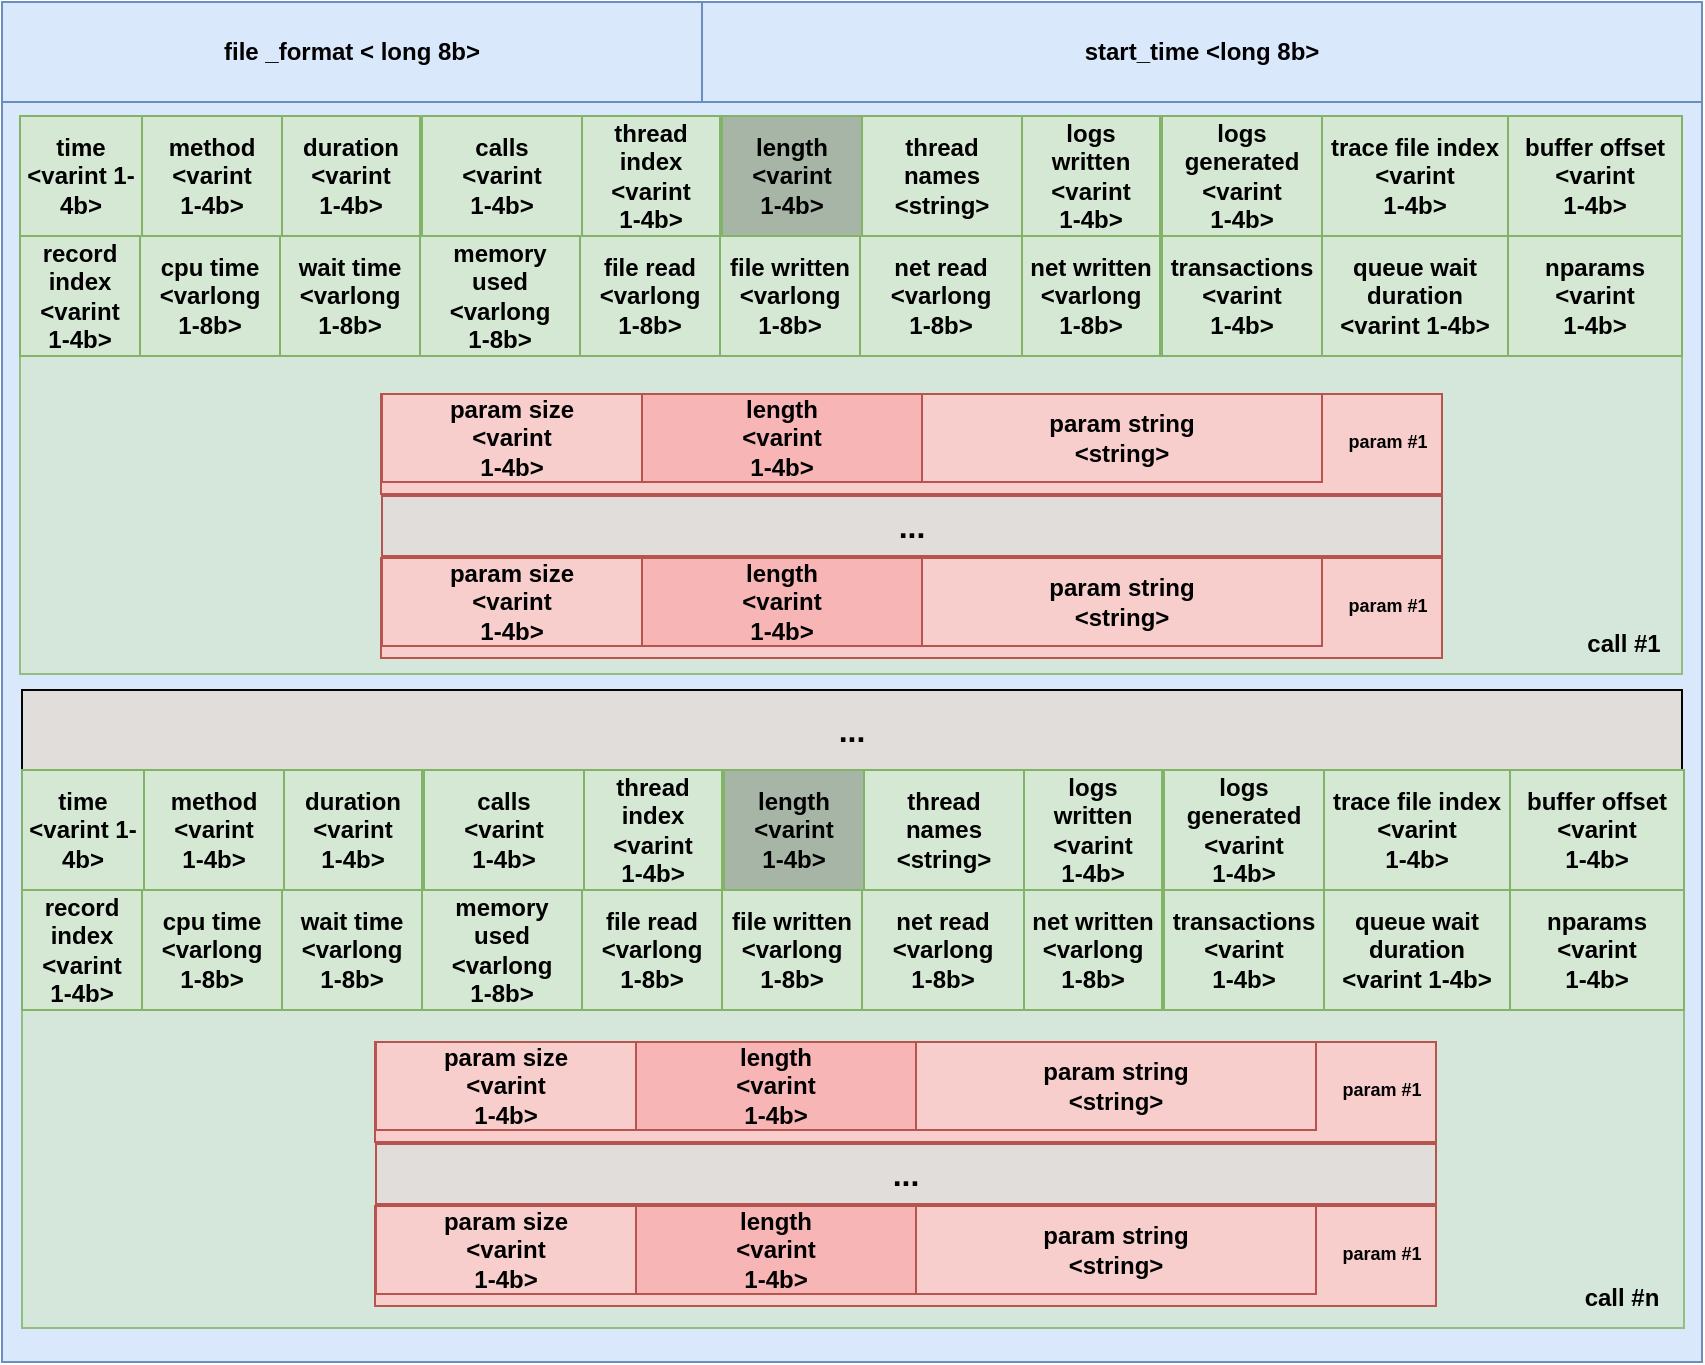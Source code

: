 <mxfile version="22.0.4" type="device">
  <diagram name="Page-1" id="hSSh6HUDLKAB-audP68a">
    <mxGraphModel dx="1221" dy="622" grid="1" gridSize="10" guides="1" tooltips="1" connect="1" arrows="1" fold="1" page="1" pageScale="1" pageWidth="827" pageHeight="1169" math="0" shadow="0">
      <root>
        <mxCell id="0" />
        <mxCell id="1" parent="0" />
        <mxCell id="DjfJ92bOLM5pjzjouh9s-1" value="" style="rounded=0;whiteSpace=wrap;html=1;fillColor=#dae8fc;strokeColor=#6c8ebf;" parent="1" vertex="1">
          <mxGeometry x="100" y="140" width="850" height="680" as="geometry" />
        </mxCell>
        <mxCell id="DjfJ92bOLM5pjzjouh9s-2" value="&lt;b&gt;file _format &amp;lt; long 8b&amp;gt;&lt;/b&gt;" style="rounded=0;whiteSpace=wrap;html=1;fillColor=#dae8fc;strokeColor=#6c8ebf;" parent="1" vertex="1">
          <mxGeometry x="100" y="140" width="350" height="50" as="geometry" />
        </mxCell>
        <mxCell id="DjfJ92bOLM5pjzjouh9s-6" value="&lt;b&gt;start_time &amp;lt;long 8b&amp;gt;&lt;/b&gt;" style="rounded=0;whiteSpace=wrap;html=1;fillColor=#dae8fc;strokeColor=#6c8ebf;" parent="1" vertex="1">
          <mxGeometry x="450" y="140" width="500" height="50" as="geometry" />
        </mxCell>
        <mxCell id="DjfJ92bOLM5pjzjouh9s-20" value="&lt;b&gt;&lt;font style=&quot;font-size: 16px;&quot;&gt;...&lt;/font&gt;&lt;/b&gt;" style="rounded=0;whiteSpace=wrap;html=1;fillColor=#E1DDDA;strokeColor=#050505;" parent="1" vertex="1">
          <mxGeometry x="110" y="484" width="830" height="40" as="geometry" />
        </mxCell>
        <mxCell id="opuUx4HTGW1XHOAFsOIf-40" value="" style="rounded=0;whiteSpace=wrap;html=1;fillColor=#d5e8d4;strokeColor=#82b366;opacity=80;" parent="1" vertex="1">
          <mxGeometry x="109" y="197" width="831" height="279" as="geometry" />
        </mxCell>
        <mxCell id="opuUx4HTGW1XHOAFsOIf-41" value="&lt;b&gt;time &amp;lt;varint 1-4b&amp;gt;&lt;/b&gt;" style="rounded=0;whiteSpace=wrap;html=1;fillColor=#d5e8d4;strokeColor=#82b366;" parent="1" vertex="1">
          <mxGeometry x="109" y="197" width="61" height="60" as="geometry" />
        </mxCell>
        <mxCell id="opuUx4HTGW1XHOAFsOIf-42" value="&lt;b&gt;method &amp;lt;varint &lt;br&gt;1-4b&amp;gt;&lt;/b&gt;" style="rounded=0;whiteSpace=wrap;html=1;fillColor=#d5e8d4;strokeColor=#82b366;" parent="1" vertex="1">
          <mxGeometry x="170" y="197" width="70" height="60" as="geometry" />
        </mxCell>
        <mxCell id="opuUx4HTGW1XHOAFsOIf-43" value="&lt;b&gt;duration &amp;lt;&lt;/b&gt;&lt;b style=&quot;border-color: var(--border-color);&quot;&gt;varint &lt;br&gt;1-&lt;/b&gt;&lt;b&gt;4b&amp;gt;&lt;/b&gt;" style="rounded=0;whiteSpace=wrap;html=1;fillColor=#d5e8d4;strokeColor=#82b366;" parent="1" vertex="1">
          <mxGeometry x="240" y="197" width="69" height="60" as="geometry" />
        </mxCell>
        <mxCell id="opuUx4HTGW1XHOAFsOIf-44" value="&lt;b&gt;calls&lt;br&gt;&amp;lt;&lt;/b&gt;&lt;b style=&quot;border-color: var(--border-color);&quot;&gt;varint &lt;br&gt;1-&lt;/b&gt;&lt;b&gt;4b&amp;gt;&lt;/b&gt;" style="rounded=0;whiteSpace=wrap;html=1;fillColor=#d5e8d4;strokeColor=#82b366;" parent="1" vertex="1">
          <mxGeometry x="310" y="197" width="80" height="60" as="geometry" />
        </mxCell>
        <mxCell id="opuUx4HTGW1XHOAFsOIf-45" value="&lt;b&gt;thread index&lt;br&gt;&amp;lt;&lt;/b&gt;&lt;b style=&quot;border-color: var(--border-color);&quot;&gt;varint &lt;br&gt;1-&lt;/b&gt;&lt;b&gt;4b&amp;gt;&lt;/b&gt;" style="rounded=0;whiteSpace=wrap;html=1;fillColor=#d5e8d4;strokeColor=#82b366;" parent="1" vertex="1">
          <mxGeometry x="390" y="197" width="69" height="60" as="geometry" />
        </mxCell>
        <mxCell id="opuUx4HTGW1XHOAFsOIf-46" value="&lt;b&gt;length &amp;lt;&lt;/b&gt;&lt;b style=&quot;border-color: var(--border-color);&quot;&gt;varint &lt;br&gt;1-&lt;/b&gt;&lt;b&gt;4b&amp;gt;&lt;/b&gt;" style="rounded=0;whiteSpace=wrap;html=1;fillColor=#A6B5A5;strokeColor=#82b366;fillStyle=auto;" parent="1" vertex="1">
          <mxGeometry x="460" y="197" width="70" height="60" as="geometry" />
        </mxCell>
        <mxCell id="opuUx4HTGW1XHOAFsOIf-47" value="&lt;b&gt;thread&lt;br&gt;names&lt;br&gt;&amp;lt;string&amp;gt;&lt;br&gt;&lt;/b&gt;" style="rounded=0;whiteSpace=wrap;html=1;fillColor=#d5e8d4;strokeColor=#82b366;" parent="1" vertex="1">
          <mxGeometry x="530" y="197" width="80" height="60" as="geometry" />
        </mxCell>
        <mxCell id="opuUx4HTGW1XHOAFsOIf-48" value="&lt;b&gt;logs written &amp;lt;&lt;/b&gt;&lt;b style=&quot;border-color: var(--border-color);&quot;&gt;varint &lt;br&gt;1-&lt;/b&gt;&lt;b&gt;4b&amp;gt;&lt;/b&gt;" style="rounded=0;whiteSpace=wrap;html=1;fillColor=#d5e8d4;strokeColor=#82b366;" parent="1" vertex="1">
          <mxGeometry x="610" y="197" width="69" height="60" as="geometry" />
        </mxCell>
        <mxCell id="opuUx4HTGW1XHOAFsOIf-49" value="&lt;b&gt;logs generated&lt;br&gt;&amp;lt;&lt;/b&gt;&lt;b style=&quot;border-color: var(--border-color);&quot;&gt;varint&lt;br&gt;1-&lt;/b&gt;&lt;b&gt;4b&amp;gt;&lt;/b&gt;" style="rounded=0;whiteSpace=wrap;html=1;fillColor=#d5e8d4;strokeColor=#82b366;" parent="1" vertex="1">
          <mxGeometry x="680" y="197" width="80" height="60" as="geometry" />
        </mxCell>
        <mxCell id="opuUx4HTGW1XHOAFsOIf-50" value="&lt;b&gt;trace file index &lt;br&gt;&amp;lt;&lt;/b&gt;&lt;b style=&quot;border-color: var(--border-color);&quot;&gt;varint &lt;br&gt;1-&lt;/b&gt;&lt;b&gt;4b&amp;gt;&lt;/b&gt;" style="rounded=0;whiteSpace=wrap;html=1;fillColor=#d5e8d4;strokeColor=#82b366;" parent="1" vertex="1">
          <mxGeometry x="760" y="197" width="93" height="60" as="geometry" />
        </mxCell>
        <mxCell id="opuUx4HTGW1XHOAFsOIf-51" value="&lt;b&gt;buffer offset&lt;br&gt;&amp;lt;&lt;/b&gt;&lt;b style=&quot;border-color: var(--border-color);&quot;&gt;varint&lt;br&gt;1-&lt;/b&gt;&lt;b&gt;4b&amp;gt;&lt;/b&gt;" style="rounded=0;whiteSpace=wrap;html=1;fillColor=#d5e8d4;strokeColor=#82b366;" parent="1" vertex="1">
          <mxGeometry x="853" y="197" width="87" height="60" as="geometry" />
        </mxCell>
        <mxCell id="opuUx4HTGW1XHOAFsOIf-52" value="&lt;b&gt;record index&lt;br&gt;&amp;lt;&lt;/b&gt;&lt;b style=&quot;border-color: var(--border-color);&quot;&gt;varint&lt;br&gt;1-&lt;/b&gt;&lt;b&gt;4b&amp;gt;&lt;/b&gt;" style="rounded=0;whiteSpace=wrap;html=1;fillColor=#d5e8d4;strokeColor=#82b366;" parent="1" vertex="1">
          <mxGeometry x="109" y="257" width="60" height="60" as="geometry" />
        </mxCell>
        <mxCell id="opuUx4HTGW1XHOAFsOIf-53" value="&lt;b&gt;cpu time&lt;br&gt;&amp;lt;&lt;/b&gt;&lt;b style=&quot;border-color: var(--border-color);&quot;&gt;varlong&lt;br&gt;1-&lt;/b&gt;&lt;b&gt;8b&amp;gt;&lt;/b&gt;" style="rounded=0;whiteSpace=wrap;html=1;fillColor=#d5e8d4;strokeColor=#82b366;" parent="1" vertex="1">
          <mxGeometry x="169" y="257" width="70" height="60" as="geometry" />
        </mxCell>
        <mxCell id="opuUx4HTGW1XHOAFsOIf-54" value="&lt;b&gt;wait time&lt;br&gt;&amp;lt;&lt;/b&gt;&lt;b style=&quot;border-color: var(--border-color);&quot;&gt;varlong&lt;br&gt;1-&lt;/b&gt;&lt;b&gt;8b&amp;gt;&lt;/b&gt;" style="rounded=0;whiteSpace=wrap;html=1;fillColor=#d5e8d4;strokeColor=#82b366;" parent="1" vertex="1">
          <mxGeometry x="239" y="257" width="70" height="60" as="geometry" />
        </mxCell>
        <mxCell id="opuUx4HTGW1XHOAFsOIf-55" value="&lt;b&gt;memory used&lt;br&gt;&amp;lt;&lt;/b&gt;&lt;b style=&quot;border-color: var(--border-color);&quot;&gt;varlong&lt;br&gt;1-&lt;/b&gt;&lt;b&gt;8b&amp;gt;&lt;/b&gt;" style="rounded=0;whiteSpace=wrap;html=1;fillColor=#d5e8d4;strokeColor=#82b366;" parent="1" vertex="1">
          <mxGeometry x="309" y="257" width="80" height="60" as="geometry" />
        </mxCell>
        <mxCell id="opuUx4HTGW1XHOAFsOIf-56" value="&lt;b&gt;file read&lt;br&gt;&amp;lt;&lt;/b&gt;&lt;b style=&quot;border-color: var(--border-color);&quot;&gt;varlong&lt;br&gt;1-&lt;/b&gt;&lt;b&gt;8b&amp;gt;&lt;/b&gt;" style="rounded=0;whiteSpace=wrap;html=1;fillColor=#d5e8d4;strokeColor=#82b366;" parent="1" vertex="1">
          <mxGeometry x="389" y="257" width="70" height="60" as="geometry" />
        </mxCell>
        <mxCell id="opuUx4HTGW1XHOAFsOIf-57" value="&lt;b&gt;file written&lt;br&gt;&amp;lt;&lt;/b&gt;&lt;b style=&quot;border-color: var(--border-color);&quot;&gt;varlong &lt;br&gt;1-&lt;/b&gt;&lt;b&gt;8b&amp;gt;&lt;/b&gt;" style="rounded=0;whiteSpace=wrap;html=1;fillColor=#d5e8d4;strokeColor=#82b366;" parent="1" vertex="1">
          <mxGeometry x="459" y="257" width="70" height="60" as="geometry" />
        </mxCell>
        <mxCell id="opuUx4HTGW1XHOAFsOIf-58" value="&lt;b&gt;net written&lt;br&gt;&amp;lt;&lt;/b&gt;&lt;b style=&quot;border-color: var(--border-color);&quot;&gt;varlong&lt;br&gt;1-&lt;/b&gt;&lt;b&gt;8b&amp;gt;&lt;/b&gt;" style="rounded=0;whiteSpace=wrap;html=1;fillColor=#d5e8d4;strokeColor=#82b366;" parent="1" vertex="1">
          <mxGeometry x="610" y="257" width="69" height="60" as="geometry" />
        </mxCell>
        <mxCell id="opuUx4HTGW1XHOAFsOIf-59" value="&lt;b&gt;net read&lt;br&gt;&amp;lt;&lt;/b&gt;&lt;b style=&quot;border-color: var(--border-color);&quot;&gt;varlong&lt;br&gt;1-&lt;/b&gt;&lt;b&gt;8b&amp;gt;&lt;/b&gt;" style="rounded=0;whiteSpace=wrap;html=1;fillColor=#d5e8d4;strokeColor=#82b366;" parent="1" vertex="1">
          <mxGeometry x="529" y="257" width="81" height="60" as="geometry" />
        </mxCell>
        <mxCell id="opuUx4HTGW1XHOAFsOIf-60" value="&lt;b&gt;transactions&lt;br&gt;&amp;lt;&lt;/b&gt;&lt;b style=&quot;border-color: var(--border-color);&quot;&gt;varint &lt;br&gt;1-&lt;/b&gt;&lt;b&gt;4b&amp;gt;&lt;/b&gt;" style="rounded=0;whiteSpace=wrap;html=1;fillColor=#d5e8d4;strokeColor=#82b366;" parent="1" vertex="1">
          <mxGeometry x="680" y="257" width="80" height="60" as="geometry" />
        </mxCell>
        <mxCell id="opuUx4HTGW1XHOAFsOIf-61" value="&lt;b&gt;queue wait duration&lt;br&gt;&amp;lt;&lt;/b&gt;&lt;b style=&quot;border-color: var(--border-color);&quot;&gt;varint 1-&lt;/b&gt;&lt;b&gt;4b&amp;gt;&lt;/b&gt;" style="rounded=0;whiteSpace=wrap;html=1;fillColor=#d5e8d4;strokeColor=#82b366;" parent="1" vertex="1">
          <mxGeometry x="760" y="257" width="93" height="60" as="geometry" />
        </mxCell>
        <mxCell id="opuUx4HTGW1XHOAFsOIf-62" value="&lt;b&gt;nparams&lt;br&gt;&amp;lt;&lt;/b&gt;&lt;b style=&quot;border-color: var(--border-color);&quot;&gt;varint&lt;br&gt;1-&lt;/b&gt;&lt;b&gt;4b&amp;gt;&lt;/b&gt;" style="rounded=0;whiteSpace=wrap;html=1;fillColor=#d5e8d4;strokeColor=#82b366;" parent="1" vertex="1">
          <mxGeometry x="853" y="257" width="87" height="60" as="geometry" />
        </mxCell>
        <mxCell id="opuUx4HTGW1XHOAFsOIf-65" value="&lt;b&gt;&lt;font style=&quot;font-size: 16px;&quot;&gt;...&lt;/font&gt;&lt;/b&gt;" style="rounded=0;whiteSpace=wrap;html=1;fillColor=#E1DDDA;strokeColor=#b85450;" parent="1" vertex="1">
          <mxGeometry x="290" y="387" width="530" height="30" as="geometry" />
        </mxCell>
        <mxCell id="opuUx4HTGW1XHOAFsOIf-101" value="" style="rounded=0;whiteSpace=wrap;html=1;fillColor=#d5e8d4;strokeColor=#82b366;opacity=80;" parent="1" vertex="1">
          <mxGeometry x="110" y="524" width="831" height="279" as="geometry" />
        </mxCell>
        <mxCell id="opuUx4HTGW1XHOAFsOIf-102" value="&lt;b&gt;time &amp;lt;varint 1-4b&amp;gt;&lt;/b&gt;" style="rounded=0;whiteSpace=wrap;html=1;fillColor=#d5e8d4;strokeColor=#82b366;" parent="1" vertex="1">
          <mxGeometry x="110" y="524" width="61" height="60" as="geometry" />
        </mxCell>
        <mxCell id="opuUx4HTGW1XHOAFsOIf-103" value="&lt;b&gt;method &amp;lt;varint &lt;br&gt;1-4b&amp;gt;&lt;/b&gt;" style="rounded=0;whiteSpace=wrap;html=1;fillColor=#d5e8d4;strokeColor=#82b366;" parent="1" vertex="1">
          <mxGeometry x="171" y="524" width="70" height="60" as="geometry" />
        </mxCell>
        <mxCell id="opuUx4HTGW1XHOAFsOIf-104" value="&lt;b&gt;duration &amp;lt;&lt;/b&gt;&lt;b style=&quot;border-color: var(--border-color);&quot;&gt;varint &lt;br&gt;1-&lt;/b&gt;&lt;b&gt;4b&amp;gt;&lt;/b&gt;" style="rounded=0;whiteSpace=wrap;html=1;fillColor=#d5e8d4;strokeColor=#82b366;" parent="1" vertex="1">
          <mxGeometry x="241" y="524" width="69" height="60" as="geometry" />
        </mxCell>
        <mxCell id="opuUx4HTGW1XHOAFsOIf-105" value="&lt;b&gt;calls&lt;br&gt;&amp;lt;&lt;/b&gt;&lt;b style=&quot;border-color: var(--border-color);&quot;&gt;varint &lt;br&gt;1-&lt;/b&gt;&lt;b&gt;4b&amp;gt;&lt;/b&gt;" style="rounded=0;whiteSpace=wrap;html=1;fillColor=#d5e8d4;strokeColor=#82b366;" parent="1" vertex="1">
          <mxGeometry x="311" y="524" width="80" height="60" as="geometry" />
        </mxCell>
        <mxCell id="opuUx4HTGW1XHOAFsOIf-106" value="&lt;b&gt;thread index&lt;br&gt;&amp;lt;&lt;/b&gt;&lt;b style=&quot;border-color: var(--border-color);&quot;&gt;varint &lt;br&gt;1-&lt;/b&gt;&lt;b&gt;4b&amp;gt;&lt;/b&gt;" style="rounded=0;whiteSpace=wrap;html=1;fillColor=#d5e8d4;strokeColor=#82b366;" parent="1" vertex="1">
          <mxGeometry x="391" y="524" width="69" height="60" as="geometry" />
        </mxCell>
        <mxCell id="opuUx4HTGW1XHOAFsOIf-107" value="&lt;b&gt;length &amp;lt;&lt;/b&gt;&lt;b style=&quot;border-color: var(--border-color);&quot;&gt;varint &lt;br&gt;1-&lt;/b&gt;&lt;b&gt;4b&amp;gt;&lt;/b&gt;" style="rounded=0;whiteSpace=wrap;html=1;fillColor=#A6B5A5;strokeColor=#82b366;fillStyle=auto;" parent="1" vertex="1">
          <mxGeometry x="461" y="524" width="70" height="60" as="geometry" />
        </mxCell>
        <mxCell id="opuUx4HTGW1XHOAFsOIf-108" value="&lt;b&gt;thread&lt;br&gt;names&lt;br&gt;&amp;lt;string&amp;gt;&lt;br&gt;&lt;/b&gt;" style="rounded=0;whiteSpace=wrap;html=1;fillColor=#d5e8d4;strokeColor=#82b366;" parent="1" vertex="1">
          <mxGeometry x="531" y="524" width="80" height="60" as="geometry" />
        </mxCell>
        <mxCell id="opuUx4HTGW1XHOAFsOIf-109" value="&lt;b&gt;logs written &amp;lt;&lt;/b&gt;&lt;b style=&quot;border-color: var(--border-color);&quot;&gt;varint &lt;br&gt;1-&lt;/b&gt;&lt;b&gt;4b&amp;gt;&lt;/b&gt;" style="rounded=0;whiteSpace=wrap;html=1;fillColor=#d5e8d4;strokeColor=#82b366;" parent="1" vertex="1">
          <mxGeometry x="611" y="524" width="69" height="60" as="geometry" />
        </mxCell>
        <mxCell id="opuUx4HTGW1XHOAFsOIf-110" value="&lt;b&gt;logs generated&lt;br&gt;&amp;lt;&lt;/b&gt;&lt;b style=&quot;border-color: var(--border-color);&quot;&gt;varint&lt;br&gt;1-&lt;/b&gt;&lt;b&gt;4b&amp;gt;&lt;/b&gt;" style="rounded=0;whiteSpace=wrap;html=1;fillColor=#d5e8d4;strokeColor=#82b366;" parent="1" vertex="1">
          <mxGeometry x="681" y="524" width="80" height="60" as="geometry" />
        </mxCell>
        <mxCell id="opuUx4HTGW1XHOAFsOIf-111" value="&lt;b&gt;trace file index &lt;br&gt;&amp;lt;&lt;/b&gt;&lt;b style=&quot;border-color: var(--border-color);&quot;&gt;varint &lt;br&gt;1-&lt;/b&gt;&lt;b&gt;4b&amp;gt;&lt;/b&gt;" style="rounded=0;whiteSpace=wrap;html=1;fillColor=#d5e8d4;strokeColor=#82b366;" parent="1" vertex="1">
          <mxGeometry x="761" y="524" width="93" height="60" as="geometry" />
        </mxCell>
        <mxCell id="opuUx4HTGW1XHOAFsOIf-112" value="&lt;b&gt;buffer offset&lt;br&gt;&amp;lt;&lt;/b&gt;&lt;b style=&quot;border-color: var(--border-color);&quot;&gt;varint&lt;br&gt;1-&lt;/b&gt;&lt;b&gt;4b&amp;gt;&lt;/b&gt;" style="rounded=0;whiteSpace=wrap;html=1;fillColor=#d5e8d4;strokeColor=#82b366;" parent="1" vertex="1">
          <mxGeometry x="854" y="524" width="87" height="60" as="geometry" />
        </mxCell>
        <mxCell id="opuUx4HTGW1XHOAFsOIf-113" value="&lt;b&gt;record index&lt;br&gt;&amp;lt;&lt;/b&gt;&lt;b style=&quot;border-color: var(--border-color);&quot;&gt;varint&lt;br&gt;1-&lt;/b&gt;&lt;b&gt;4b&amp;gt;&lt;/b&gt;" style="rounded=0;whiteSpace=wrap;html=1;fillColor=#d5e8d4;strokeColor=#82b366;" parent="1" vertex="1">
          <mxGeometry x="110" y="584" width="60" height="60" as="geometry" />
        </mxCell>
        <mxCell id="opuUx4HTGW1XHOAFsOIf-114" value="&lt;b&gt;cpu time&lt;br&gt;&amp;lt;&lt;/b&gt;&lt;b style=&quot;border-color: var(--border-color);&quot;&gt;varlong&lt;br&gt;1-&lt;/b&gt;&lt;b&gt;8b&amp;gt;&lt;/b&gt;" style="rounded=0;whiteSpace=wrap;html=1;fillColor=#d5e8d4;strokeColor=#82b366;" parent="1" vertex="1">
          <mxGeometry x="170" y="584" width="70" height="60" as="geometry" />
        </mxCell>
        <mxCell id="opuUx4HTGW1XHOAFsOIf-115" value="&lt;b&gt;wait time&lt;br&gt;&amp;lt;&lt;/b&gt;&lt;b style=&quot;border-color: var(--border-color);&quot;&gt;varlong&lt;br&gt;1-&lt;/b&gt;&lt;b&gt;8b&amp;gt;&lt;/b&gt;" style="rounded=0;whiteSpace=wrap;html=1;fillColor=#d5e8d4;strokeColor=#82b366;" parent="1" vertex="1">
          <mxGeometry x="240" y="584" width="70" height="60" as="geometry" />
        </mxCell>
        <mxCell id="opuUx4HTGW1XHOAFsOIf-116" value="&lt;b&gt;memory used&lt;br&gt;&amp;lt;&lt;/b&gt;&lt;b style=&quot;border-color: var(--border-color);&quot;&gt;varlong&lt;br&gt;1-&lt;/b&gt;&lt;b&gt;8b&amp;gt;&lt;/b&gt;" style="rounded=0;whiteSpace=wrap;html=1;fillColor=#d5e8d4;strokeColor=#82b366;" parent="1" vertex="1">
          <mxGeometry x="310" y="584" width="80" height="60" as="geometry" />
        </mxCell>
        <mxCell id="opuUx4HTGW1XHOAFsOIf-117" value="&lt;b&gt;file read&lt;br&gt;&amp;lt;&lt;/b&gt;&lt;b style=&quot;border-color: var(--border-color);&quot;&gt;varlong&lt;br&gt;1-&lt;/b&gt;&lt;b&gt;8b&amp;gt;&lt;/b&gt;" style="rounded=0;whiteSpace=wrap;html=1;fillColor=#d5e8d4;strokeColor=#82b366;" parent="1" vertex="1">
          <mxGeometry x="390" y="584" width="70" height="60" as="geometry" />
        </mxCell>
        <mxCell id="opuUx4HTGW1XHOAFsOIf-118" value="&lt;b&gt;file written&lt;br&gt;&amp;lt;&lt;/b&gt;&lt;b style=&quot;border-color: var(--border-color);&quot;&gt;varlong &lt;br&gt;1-&lt;/b&gt;&lt;b&gt;8b&amp;gt;&lt;/b&gt;" style="rounded=0;whiteSpace=wrap;html=1;fillColor=#d5e8d4;strokeColor=#82b366;" parent="1" vertex="1">
          <mxGeometry x="460" y="584" width="70" height="60" as="geometry" />
        </mxCell>
        <mxCell id="opuUx4HTGW1XHOAFsOIf-119" value="&lt;b&gt;net written&lt;br&gt;&amp;lt;&lt;/b&gt;&lt;b style=&quot;border-color: var(--border-color);&quot;&gt;varlong&lt;br&gt;1-&lt;/b&gt;&lt;b&gt;8b&amp;gt;&lt;/b&gt;" style="rounded=0;whiteSpace=wrap;html=1;fillColor=#d5e8d4;strokeColor=#82b366;" parent="1" vertex="1">
          <mxGeometry x="611" y="584" width="69" height="60" as="geometry" />
        </mxCell>
        <mxCell id="opuUx4HTGW1XHOAFsOIf-120" value="&lt;b&gt;net read&lt;br&gt;&amp;lt;&lt;/b&gt;&lt;b style=&quot;border-color: var(--border-color);&quot;&gt;varlong&lt;br&gt;1-&lt;/b&gt;&lt;b&gt;8b&amp;gt;&lt;/b&gt;" style="rounded=0;whiteSpace=wrap;html=1;fillColor=#d5e8d4;strokeColor=#82b366;" parent="1" vertex="1">
          <mxGeometry x="530" y="584" width="81" height="60" as="geometry" />
        </mxCell>
        <mxCell id="opuUx4HTGW1XHOAFsOIf-121" value="&lt;b&gt;transactions&lt;br&gt;&amp;lt;&lt;/b&gt;&lt;b style=&quot;border-color: var(--border-color);&quot;&gt;varint &lt;br&gt;1-&lt;/b&gt;&lt;b&gt;4b&amp;gt;&lt;/b&gt;" style="rounded=0;whiteSpace=wrap;html=1;fillColor=#d5e8d4;strokeColor=#82b366;" parent="1" vertex="1">
          <mxGeometry x="681" y="584" width="80" height="60" as="geometry" />
        </mxCell>
        <mxCell id="opuUx4HTGW1XHOAFsOIf-122" value="&lt;b&gt;queue wait duration&lt;br&gt;&amp;lt;&lt;/b&gt;&lt;b style=&quot;border-color: var(--border-color);&quot;&gt;varint 1-&lt;/b&gt;&lt;b&gt;4b&amp;gt;&lt;/b&gt;" style="rounded=0;whiteSpace=wrap;html=1;fillColor=#d5e8d4;strokeColor=#82b366;" parent="1" vertex="1">
          <mxGeometry x="761" y="584" width="93" height="60" as="geometry" />
        </mxCell>
        <mxCell id="opuUx4HTGW1XHOAFsOIf-123" value="&lt;b&gt;nparams&lt;br&gt;&amp;lt;&lt;/b&gt;&lt;b style=&quot;border-color: var(--border-color);&quot;&gt;varint&lt;br&gt;1-&lt;/b&gt;&lt;b&gt;4b&amp;gt;&lt;/b&gt;" style="rounded=0;whiteSpace=wrap;html=1;fillColor=#d5e8d4;strokeColor=#82b366;" parent="1" vertex="1">
          <mxGeometry x="854" y="584" width="87" height="60" as="geometry" />
        </mxCell>
        <mxCell id="rSH3QUQZg27DagNOebdl-1" value="&lt;b style=&quot;border-color: var(--border-color);&quot;&gt;&lt;br&gt;&lt;/b&gt;" style="rounded=0;whiteSpace=wrap;html=1;fillColor=#f8cecc;strokeColor=#b85450;" vertex="1" parent="1">
          <mxGeometry x="289.5" y="336" width="530.5" height="50" as="geometry" />
        </mxCell>
        <mxCell id="opuUx4HTGW1XHOAFsOIf-63" value="&lt;b&gt;param size &lt;br&gt;&amp;lt;&lt;/b&gt;&lt;b style=&quot;border-color: var(--border-color);&quot;&gt;varint&lt;br&gt;1-&lt;/b&gt;&lt;b&gt;4b&amp;gt;&lt;/b&gt;" style="rounded=0;whiteSpace=wrap;html=1;fillColor=#f8cecc;strokeColor=#b85450;" parent="1" vertex="1">
          <mxGeometry x="290" y="336" width="130" height="44" as="geometry" />
        </mxCell>
        <mxCell id="opuUx4HTGW1XHOAFsOIf-64" value="&lt;b style=&quot;border-color: var(--border-color);&quot;&gt;length&lt;br&gt;&amp;lt;&lt;b style=&quot;border-color: var(--border-color);&quot;&gt;varint&lt;br&gt;1-&lt;/b&gt;4b&amp;gt;&lt;/b&gt;" style="rounded=0;whiteSpace=wrap;html=1;fillColor=#F8B5B5;strokeColor=#b85450;" parent="1" vertex="1">
          <mxGeometry x="420" y="336" width="140" height="44" as="geometry" />
        </mxCell>
        <mxCell id="opuUx4HTGW1XHOAFsOIf-66" value="&lt;b style=&quot;border-color: var(--border-color);&quot;&gt;param string&lt;br&gt;&amp;lt;string&amp;gt;&lt;br&gt;&lt;/b&gt;" style="rounded=0;whiteSpace=wrap;html=1;fillColor=#f8cecc;strokeColor=#b85450;" parent="1" vertex="1">
          <mxGeometry x="560" y="336" width="200" height="44" as="geometry" />
        </mxCell>
        <mxCell id="rSH3QUQZg27DagNOebdl-2" value="&lt;font style=&quot;font-size: 9px;&quot;&gt;&lt;b&gt;param #1&lt;/b&gt;&lt;/font&gt;" style="text;html=1;strokeColor=none;fillColor=none;align=center;verticalAlign=middle;whiteSpace=wrap;rounded=0;" vertex="1" parent="1">
          <mxGeometry x="763" y="344" width="60" height="30" as="geometry" />
        </mxCell>
        <mxCell id="rSH3QUQZg27DagNOebdl-3" value="&lt;b style=&quot;border-color: var(--border-color);&quot;&gt;&lt;br&gt;&lt;/b&gt;" style="rounded=0;whiteSpace=wrap;html=1;fillColor=#f8cecc;strokeColor=#b85450;" vertex="1" parent="1">
          <mxGeometry x="289.5" y="418" width="530.5" height="50" as="geometry" />
        </mxCell>
        <mxCell id="rSH3QUQZg27DagNOebdl-4" value="&lt;b&gt;param size &lt;br&gt;&amp;lt;&lt;/b&gt;&lt;b style=&quot;border-color: var(--border-color);&quot;&gt;varint&lt;br&gt;1-&lt;/b&gt;&lt;b&gt;4b&amp;gt;&lt;/b&gt;" style="rounded=0;whiteSpace=wrap;html=1;fillColor=#f8cecc;strokeColor=#b85450;" vertex="1" parent="1">
          <mxGeometry x="290" y="418" width="130" height="44" as="geometry" />
        </mxCell>
        <mxCell id="rSH3QUQZg27DagNOebdl-5" value="&lt;b style=&quot;border-color: var(--border-color);&quot;&gt;length&lt;br&gt;&amp;lt;&lt;b style=&quot;border-color: var(--border-color);&quot;&gt;varint&lt;br&gt;1-&lt;/b&gt;4b&amp;gt;&lt;/b&gt;" style="rounded=0;whiteSpace=wrap;html=1;fillColor=#F8B5B5;strokeColor=#b85450;" vertex="1" parent="1">
          <mxGeometry x="420" y="418" width="140" height="44" as="geometry" />
        </mxCell>
        <mxCell id="rSH3QUQZg27DagNOebdl-6" value="&lt;b style=&quot;border-color: var(--border-color);&quot;&gt;param string&lt;br&gt;&amp;lt;string&amp;gt;&lt;br&gt;&lt;/b&gt;" style="rounded=0;whiteSpace=wrap;html=1;fillColor=#f8cecc;strokeColor=#b85450;" vertex="1" parent="1">
          <mxGeometry x="560" y="418" width="200" height="44" as="geometry" />
        </mxCell>
        <mxCell id="rSH3QUQZg27DagNOebdl-7" value="&lt;font style=&quot;font-size: 9px;&quot;&gt;&lt;b&gt;param #1&lt;/b&gt;&lt;/font&gt;" style="text;html=1;strokeColor=none;fillColor=none;align=center;verticalAlign=middle;whiteSpace=wrap;rounded=0;" vertex="1" parent="1">
          <mxGeometry x="763" y="426" width="60" height="30" as="geometry" />
        </mxCell>
        <mxCell id="rSH3QUQZg27DagNOebdl-9" value="&lt;b&gt;&lt;font style=&quot;font-size: 16px;&quot;&gt;...&lt;/font&gt;&lt;/b&gt;" style="rounded=0;whiteSpace=wrap;html=1;fillColor=#E1DDDA;strokeColor=#b85450;" vertex="1" parent="1">
          <mxGeometry x="287" y="711" width="530" height="30" as="geometry" />
        </mxCell>
        <mxCell id="rSH3QUQZg27DagNOebdl-10" value="&lt;b style=&quot;border-color: var(--border-color);&quot;&gt;&lt;br&gt;&lt;/b&gt;" style="rounded=0;whiteSpace=wrap;html=1;fillColor=#f8cecc;strokeColor=#b85450;" vertex="1" parent="1">
          <mxGeometry x="286.5" y="660" width="530.5" height="50" as="geometry" />
        </mxCell>
        <mxCell id="rSH3QUQZg27DagNOebdl-11" value="&lt;b&gt;param size &lt;br&gt;&amp;lt;&lt;/b&gt;&lt;b style=&quot;border-color: var(--border-color);&quot;&gt;varint&lt;br&gt;1-&lt;/b&gt;&lt;b&gt;4b&amp;gt;&lt;/b&gt;" style="rounded=0;whiteSpace=wrap;html=1;fillColor=#f8cecc;strokeColor=#b85450;" vertex="1" parent="1">
          <mxGeometry x="287" y="660" width="130" height="44" as="geometry" />
        </mxCell>
        <mxCell id="rSH3QUQZg27DagNOebdl-12" value="&lt;b style=&quot;border-color: var(--border-color);&quot;&gt;length&lt;br&gt;&amp;lt;&lt;b style=&quot;border-color: var(--border-color);&quot;&gt;varint&lt;br&gt;1-&lt;/b&gt;4b&amp;gt;&lt;/b&gt;" style="rounded=0;whiteSpace=wrap;html=1;fillColor=#F8B5B5;strokeColor=#b85450;" vertex="1" parent="1">
          <mxGeometry x="417" y="660" width="140" height="44" as="geometry" />
        </mxCell>
        <mxCell id="rSH3QUQZg27DagNOebdl-13" value="&lt;b style=&quot;border-color: var(--border-color);&quot;&gt;param string&lt;br&gt;&amp;lt;string&amp;gt;&lt;br&gt;&lt;/b&gt;" style="rounded=0;whiteSpace=wrap;html=1;fillColor=#f8cecc;strokeColor=#b85450;" vertex="1" parent="1">
          <mxGeometry x="557" y="660" width="200" height="44" as="geometry" />
        </mxCell>
        <mxCell id="rSH3QUQZg27DagNOebdl-14" value="&lt;font style=&quot;font-size: 9px;&quot;&gt;&lt;b&gt;param #1&lt;/b&gt;&lt;/font&gt;" style="text;html=1;strokeColor=none;fillColor=none;align=center;verticalAlign=middle;whiteSpace=wrap;rounded=0;" vertex="1" parent="1">
          <mxGeometry x="760" y="668" width="60" height="30" as="geometry" />
        </mxCell>
        <mxCell id="rSH3QUQZg27DagNOebdl-15" value="&lt;b style=&quot;border-color: var(--border-color);&quot;&gt;&lt;br&gt;&lt;/b&gt;" style="rounded=0;whiteSpace=wrap;html=1;fillColor=#f8cecc;strokeColor=#b85450;" vertex="1" parent="1">
          <mxGeometry x="286.5" y="742" width="530.5" height="50" as="geometry" />
        </mxCell>
        <mxCell id="rSH3QUQZg27DagNOebdl-16" value="&lt;b&gt;param size &lt;br&gt;&amp;lt;&lt;/b&gt;&lt;b style=&quot;border-color: var(--border-color);&quot;&gt;varint&lt;br&gt;1-&lt;/b&gt;&lt;b&gt;4b&amp;gt;&lt;/b&gt;" style="rounded=0;whiteSpace=wrap;html=1;fillColor=#f8cecc;strokeColor=#b85450;" vertex="1" parent="1">
          <mxGeometry x="287" y="742" width="130" height="44" as="geometry" />
        </mxCell>
        <mxCell id="rSH3QUQZg27DagNOebdl-17" value="&lt;b style=&quot;border-color: var(--border-color);&quot;&gt;length&lt;br&gt;&amp;lt;&lt;b style=&quot;border-color: var(--border-color);&quot;&gt;varint&lt;br&gt;1-&lt;/b&gt;4b&amp;gt;&lt;/b&gt;" style="rounded=0;whiteSpace=wrap;html=1;fillColor=#F8B5B5;strokeColor=#b85450;" vertex="1" parent="1">
          <mxGeometry x="417" y="742" width="140" height="44" as="geometry" />
        </mxCell>
        <mxCell id="rSH3QUQZg27DagNOebdl-18" value="&lt;b style=&quot;border-color: var(--border-color);&quot;&gt;param string&lt;br&gt;&amp;lt;string&amp;gt;&lt;br&gt;&lt;/b&gt;" style="rounded=0;whiteSpace=wrap;html=1;fillColor=#f8cecc;strokeColor=#b85450;" vertex="1" parent="1">
          <mxGeometry x="557" y="742" width="200" height="44" as="geometry" />
        </mxCell>
        <mxCell id="rSH3QUQZg27DagNOebdl-19" value="&lt;font style=&quot;font-size: 9px;&quot;&gt;&lt;b&gt;param #1&lt;/b&gt;&lt;/font&gt;" style="text;html=1;strokeColor=none;fillColor=none;align=center;verticalAlign=middle;whiteSpace=wrap;rounded=0;" vertex="1" parent="1">
          <mxGeometry x="760" y="750" width="60" height="30" as="geometry" />
        </mxCell>
        <mxCell id="rSH3QUQZg27DagNOebdl-20" value="&lt;b&gt;call #1&lt;/b&gt;" style="text;html=1;strokeColor=none;fillColor=none;align=center;verticalAlign=middle;whiteSpace=wrap;rounded=0;" vertex="1" parent="1">
          <mxGeometry x="881" y="446" width="60" height="30" as="geometry" />
        </mxCell>
        <mxCell id="rSH3QUQZg27DagNOebdl-21" value="&lt;b&gt;call #n&lt;/b&gt;" style="text;html=1;strokeColor=none;fillColor=none;align=center;verticalAlign=middle;whiteSpace=wrap;rounded=0;" vertex="1" parent="1">
          <mxGeometry x="880" y="773" width="60" height="30" as="geometry" />
        </mxCell>
      </root>
    </mxGraphModel>
  </diagram>
</mxfile>
